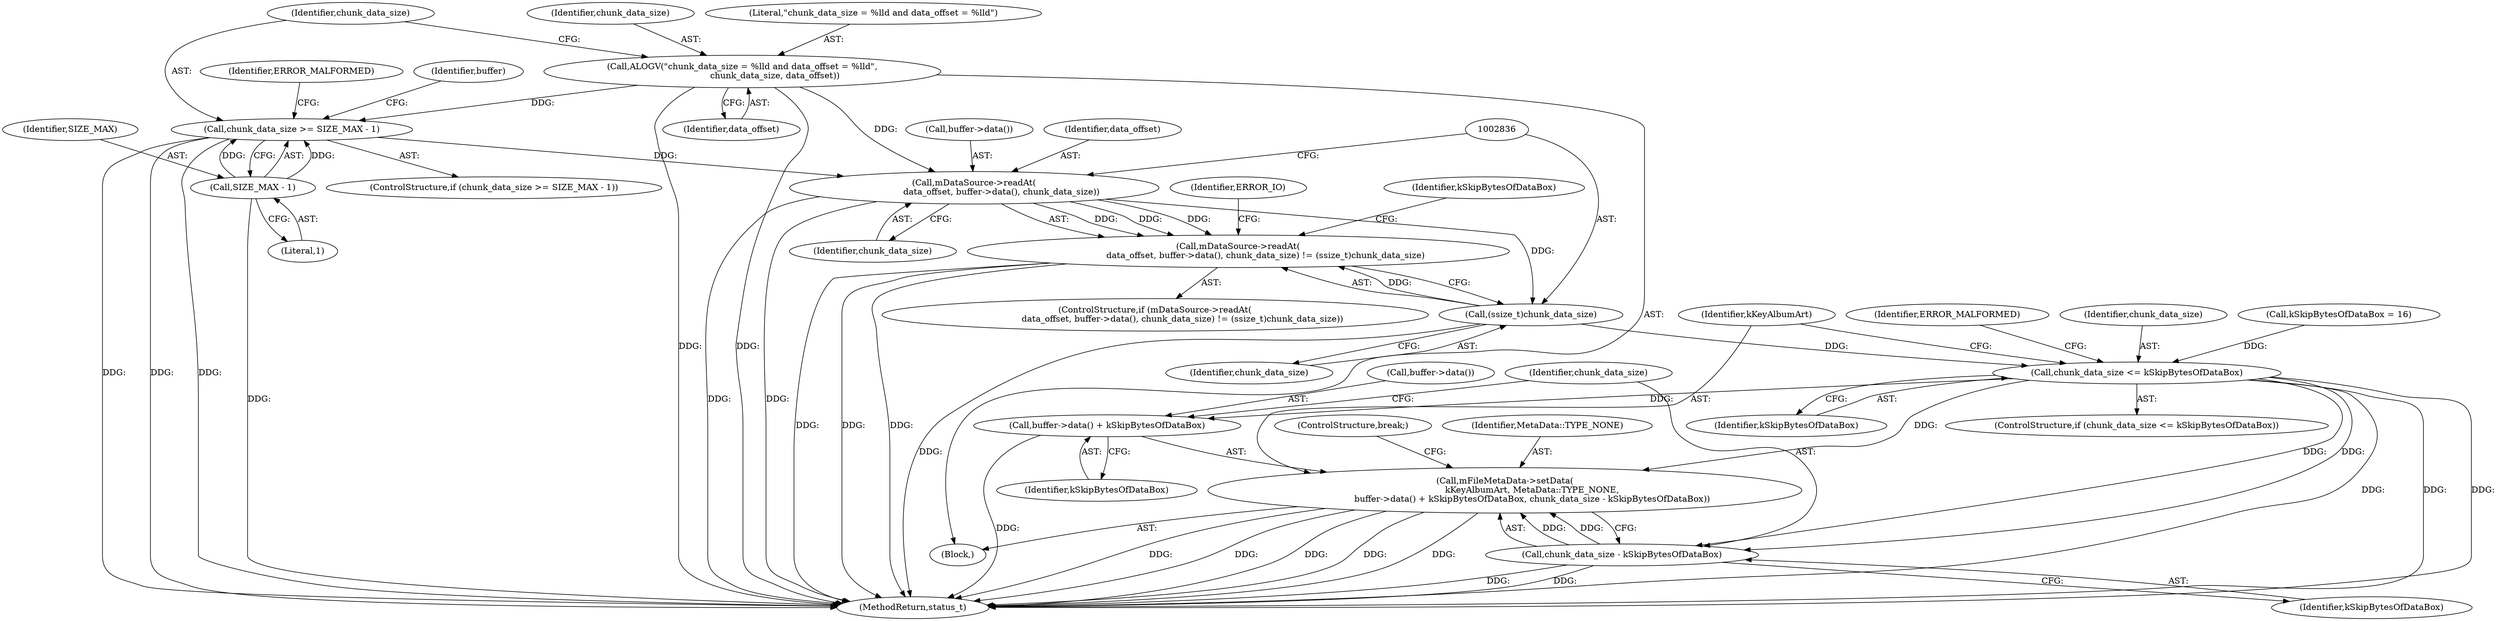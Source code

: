 digraph "0_Android_6fe85f7e15203e48df2cc3e8e1c4bc6ad49dc968@API" {
"1002831" [label="(Call,mDataSource->readAt(\n                    data_offset, buffer->data(), chunk_data_size))"];
"1002811" [label="(Call,ALOGV(\"chunk_data_size = %lld and data_offset = %lld\",\n                        chunk_data_size, data_offset))"];
"1002816" [label="(Call,chunk_data_size >= SIZE_MAX - 1)"];
"1002818" [label="(Call,SIZE_MAX - 1)"];
"1002830" [label="(Call,mDataSource->readAt(\n                    data_offset, buffer->data(), chunk_data_size) != (ssize_t)chunk_data_size)"];
"1002835" [label="(Call,(ssize_t)chunk_data_size)"];
"1002846" [label="(Call,chunk_data_size <= kSkipBytesOfDataBox)"];
"1002852" [label="(Call,mFileMetaData->setData(\n                    kKeyAlbumArt, MetaData::TYPE_NONE,\n                    buffer->data() + kSkipBytesOfDataBox, chunk_data_size - kSkipBytesOfDataBox))"];
"1002855" [label="(Call,buffer->data() + kSkipBytesOfDataBox)"];
"1002858" [label="(Call,chunk_data_size - kSkipBytesOfDataBox)"];
"1002817" [label="(Identifier,chunk_data_size)"];
"1002830" [label="(Call,mDataSource->readAt(\n                    data_offset, buffer->data(), chunk_data_size) != (ssize_t)chunk_data_size)"];
"1002834" [label="(Identifier,chunk_data_size)"];
"1002823" [label="(Identifier,ERROR_MALFORMED)"];
"1002810" [label="(Block,)"];
"1002851" [label="(Identifier,ERROR_MALFORMED)"];
"1002840" [label="(Identifier,ERROR_IO)"];
"1002858" [label="(Call,chunk_data_size - kSkipBytesOfDataBox)"];
"1002833" [label="(Call,buffer->data())"];
"1002831" [label="(Call,mDataSource->readAt(\n                    data_offset, buffer->data(), chunk_data_size))"];
"1002853" [label="(Identifier,kKeyAlbumArt)"];
"1002826" [label="(Identifier,buffer)"];
"1002861" [label="(ControlStructure,break;)"];
"1002927" [label="(MethodReturn,status_t)"];
"1002829" [label="(ControlStructure,if (mDataSource->readAt(\n                    data_offset, buffer->data(), chunk_data_size) != (ssize_t)chunk_data_size))"];
"1002852" [label="(Call,mFileMetaData->setData(\n                    kKeyAlbumArt, MetaData::TYPE_NONE,\n                    buffer->data() + kSkipBytesOfDataBox, chunk_data_size - kSkipBytesOfDataBox))"];
"1002813" [label="(Identifier,chunk_data_size)"];
"1002843" [label="(Identifier,kSkipBytesOfDataBox)"];
"1002856" [label="(Call,buffer->data())"];
"1002860" [label="(Identifier,kSkipBytesOfDataBox)"];
"1002847" [label="(Identifier,chunk_data_size)"];
"1002848" [label="(Identifier,kSkipBytesOfDataBox)"];
"1002818" [label="(Call,SIZE_MAX - 1)"];
"1002814" [label="(Identifier,data_offset)"];
"1002812" [label="(Literal,\"chunk_data_size = %lld and data_offset = %lld\")"];
"1002859" [label="(Identifier,chunk_data_size)"];
"1002832" [label="(Identifier,data_offset)"];
"1002815" [label="(ControlStructure,if (chunk_data_size >= SIZE_MAX - 1))"];
"1002857" [label="(Identifier,kSkipBytesOfDataBox)"];
"1002842" [label="(Call,kSkipBytesOfDataBox = 16)"];
"1002811" [label="(Call,ALOGV(\"chunk_data_size = %lld and data_offset = %lld\",\n                        chunk_data_size, data_offset))"];
"1002854" [label="(Identifier,MetaData::TYPE_NONE)"];
"1002816" [label="(Call,chunk_data_size >= SIZE_MAX - 1)"];
"1002837" [label="(Identifier,chunk_data_size)"];
"1002846" [label="(Call,chunk_data_size <= kSkipBytesOfDataBox)"];
"1002835" [label="(Call,(ssize_t)chunk_data_size)"];
"1002820" [label="(Literal,1)"];
"1002819" [label="(Identifier,SIZE_MAX)"];
"1002845" [label="(ControlStructure,if (chunk_data_size <= kSkipBytesOfDataBox))"];
"1002855" [label="(Call,buffer->data() + kSkipBytesOfDataBox)"];
"1002831" -> "1002830"  [label="AST: "];
"1002831" -> "1002834"  [label="CFG: "];
"1002832" -> "1002831"  [label="AST: "];
"1002833" -> "1002831"  [label="AST: "];
"1002834" -> "1002831"  [label="AST: "];
"1002836" -> "1002831"  [label="CFG: "];
"1002831" -> "1002927"  [label="DDG: "];
"1002831" -> "1002927"  [label="DDG: "];
"1002831" -> "1002830"  [label="DDG: "];
"1002831" -> "1002830"  [label="DDG: "];
"1002831" -> "1002830"  [label="DDG: "];
"1002811" -> "1002831"  [label="DDG: "];
"1002816" -> "1002831"  [label="DDG: "];
"1002831" -> "1002835"  [label="DDG: "];
"1002811" -> "1002810"  [label="AST: "];
"1002811" -> "1002814"  [label="CFG: "];
"1002812" -> "1002811"  [label="AST: "];
"1002813" -> "1002811"  [label="AST: "];
"1002814" -> "1002811"  [label="AST: "];
"1002817" -> "1002811"  [label="CFG: "];
"1002811" -> "1002927"  [label="DDG: "];
"1002811" -> "1002927"  [label="DDG: "];
"1002811" -> "1002816"  [label="DDG: "];
"1002816" -> "1002815"  [label="AST: "];
"1002816" -> "1002818"  [label="CFG: "];
"1002817" -> "1002816"  [label="AST: "];
"1002818" -> "1002816"  [label="AST: "];
"1002823" -> "1002816"  [label="CFG: "];
"1002826" -> "1002816"  [label="CFG: "];
"1002816" -> "1002927"  [label="DDG: "];
"1002816" -> "1002927"  [label="DDG: "];
"1002816" -> "1002927"  [label="DDG: "];
"1002818" -> "1002816"  [label="DDG: "];
"1002818" -> "1002816"  [label="DDG: "];
"1002818" -> "1002820"  [label="CFG: "];
"1002819" -> "1002818"  [label="AST: "];
"1002820" -> "1002818"  [label="AST: "];
"1002818" -> "1002927"  [label="DDG: "];
"1002830" -> "1002829"  [label="AST: "];
"1002830" -> "1002835"  [label="CFG: "];
"1002835" -> "1002830"  [label="AST: "];
"1002840" -> "1002830"  [label="CFG: "];
"1002843" -> "1002830"  [label="CFG: "];
"1002830" -> "1002927"  [label="DDG: "];
"1002830" -> "1002927"  [label="DDG: "];
"1002830" -> "1002927"  [label="DDG: "];
"1002835" -> "1002830"  [label="DDG: "];
"1002835" -> "1002837"  [label="CFG: "];
"1002836" -> "1002835"  [label="AST: "];
"1002837" -> "1002835"  [label="AST: "];
"1002835" -> "1002927"  [label="DDG: "];
"1002835" -> "1002846"  [label="DDG: "];
"1002846" -> "1002845"  [label="AST: "];
"1002846" -> "1002848"  [label="CFG: "];
"1002847" -> "1002846"  [label="AST: "];
"1002848" -> "1002846"  [label="AST: "];
"1002851" -> "1002846"  [label="CFG: "];
"1002853" -> "1002846"  [label="CFG: "];
"1002846" -> "1002927"  [label="DDG: "];
"1002846" -> "1002927"  [label="DDG: "];
"1002846" -> "1002927"  [label="DDG: "];
"1002842" -> "1002846"  [label="DDG: "];
"1002846" -> "1002852"  [label="DDG: "];
"1002846" -> "1002855"  [label="DDG: "];
"1002846" -> "1002858"  [label="DDG: "];
"1002846" -> "1002858"  [label="DDG: "];
"1002852" -> "1002810"  [label="AST: "];
"1002852" -> "1002858"  [label="CFG: "];
"1002853" -> "1002852"  [label="AST: "];
"1002854" -> "1002852"  [label="AST: "];
"1002855" -> "1002852"  [label="AST: "];
"1002858" -> "1002852"  [label="AST: "];
"1002861" -> "1002852"  [label="CFG: "];
"1002852" -> "1002927"  [label="DDG: "];
"1002852" -> "1002927"  [label="DDG: "];
"1002852" -> "1002927"  [label="DDG: "];
"1002852" -> "1002927"  [label="DDG: "];
"1002852" -> "1002927"  [label="DDG: "];
"1002858" -> "1002852"  [label="DDG: "];
"1002858" -> "1002852"  [label="DDG: "];
"1002855" -> "1002857"  [label="CFG: "];
"1002856" -> "1002855"  [label="AST: "];
"1002857" -> "1002855"  [label="AST: "];
"1002859" -> "1002855"  [label="CFG: "];
"1002855" -> "1002927"  [label="DDG: "];
"1002858" -> "1002860"  [label="CFG: "];
"1002859" -> "1002858"  [label="AST: "];
"1002860" -> "1002858"  [label="AST: "];
"1002858" -> "1002927"  [label="DDG: "];
"1002858" -> "1002927"  [label="DDG: "];
}
